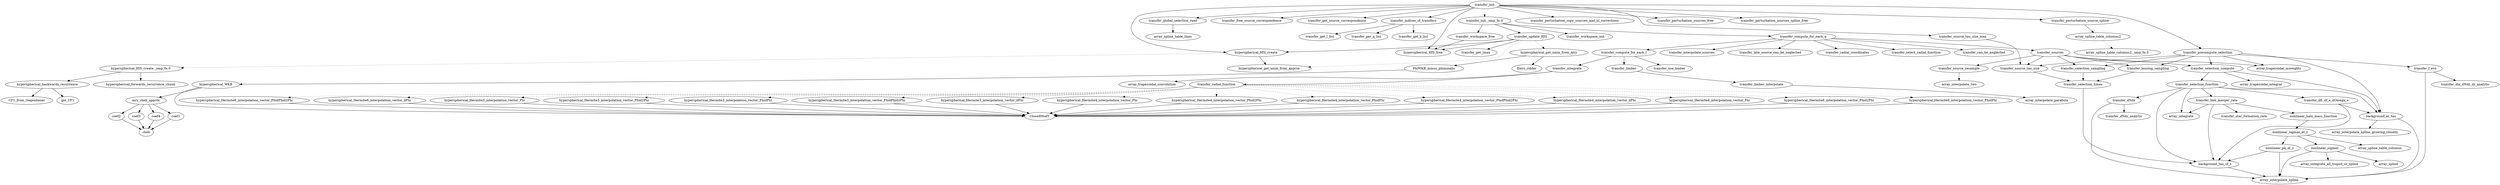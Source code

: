 digraph callgraph {
"CF1_from_Gegenbauer" [];
"ClosedModY" [];
"PhiWKB_minus_phiminabs" [];
"airy_cheb_approx" [];
"array_integrate" [];
"array_integrate_all_trapzd_or_spline" [];
"array_interpolate_parabola" [];
"array_interpolate_spline" [];
"array_interpolate_spline_growing_closeby" [];
"array_interpolate_two" [];
"array_spline" [];
"array_spline_table_columns" [];
"array_spline_table_columns2" [];
"array_spline_table_columns2._omp_fn.0" [];
"array_spline_table_lines" [];
"array_trapezoidal_convolution" [];
"array_trapezoidal_integral" [];
"array_trapezoidal_mweights" [];
"background_at_tau" [];
"background_tau_of_z" [];
"cheb" [];
"coef1" [];
"coef2" [];
"coef3" [];
"coef4" [];
"fzero_ridder" [];
"get_CF1" [];
"hyperspherical_HIS_create" [];
"hyperspherical_HIS_create._omp_fn.0" [];
"hyperspherical_HIS_free" [];
"hyperspherical_Hermite3_interpolation_vector_Phi" [];
"hyperspherical_Hermite3_interpolation_vector_Phid2Phi" [];
"hyperspherical_Hermite3_interpolation_vector_PhidPhi" [];
"hyperspherical_Hermite3_interpolation_vector_PhidPhid2Phi" [];
"hyperspherical_Hermite3_interpolation_vector_dPhi" [];
"hyperspherical_Hermite4_interpolation_vector_Phi" [];
"hyperspherical_Hermite4_interpolation_vector_Phid2Phi" [];
"hyperspherical_Hermite4_interpolation_vector_PhidPhi" [];
"hyperspherical_Hermite4_interpolation_vector_PhidPhid2Phi" [];
"hyperspherical_Hermite4_interpolation_vector_dPhi" [];
"hyperspherical_Hermite6_interpolation_vector_Phi" [];
"hyperspherical_Hermite6_interpolation_vector_Phid2Phi" [];
"hyperspherical_Hermite6_interpolation_vector_PhidPhi" [];
"hyperspherical_Hermite6_interpolation_vector_PhidPhid2Phi" [];
"hyperspherical_Hermite6_interpolation_vector_dPhi" [];
"hyperspherical_WKB" [];
"hyperspherical_backwards_recurrence" [];
"hyperspherical_forwards_recurrence_chunk" [];
"hyperspherical_get_xmin_from_Airy" [];
"hyperspherical_get_xmin_from_approx" [];
"nonlinear_halo_mass_function" [];
"nonlinear_pk_at_z" [];
"nonlinear_sigmas" [];
"nonlinear_sigmas_at_z" [];
"transfer_bbh_merger_rate" [];
"transfer_can_be_neglected" [];
"transfer_compute_for_each_l" [];
"transfer_compute_for_each_q" [];
"transfer_dE_df_e_dOmega_e" [];
"transfer_dNdz" [];
"transfer_dNdz_analytic" [];
"transfer_dln_dNdz_dz_analytic" [];
"transfer_f_evo" [];
"transfer_free_source_correspondence" [];
"transfer_get_k_list" [];
"transfer_get_l_list" [];
"transfer_get_lmax" [];
"transfer_get_q_list" [];
"transfer_get_source_correspondence" [];
"transfer_global_selection_read" [];
"transfer_indices_of_transfers" [];
"transfer_init" [];
"transfer_init._omp_fn.0" [];
"transfer_integrate" [];
"transfer_interpolate_sources" [];
"transfer_late_source_can_be_neglected" [];
"transfer_lensing_sampling" [];
"transfer_limber" [];
"transfer_limber_interpolate" [];
"transfer_perturbation_copy_sources_and_nl_corrections" [];
"transfer_perturbation_source_spline" [];
"transfer_perturbation_sources_free" [];
"transfer_perturbation_sources_spline_free" [];
"transfer_precompute_selection" [];
"transfer_radial_coordinates" [];
"transfer_radial_function" [];
"transfer_select_radial_function" [];
"transfer_selection_compute" [];
"transfer_selection_function" [];
"transfer_selection_sampling" [];
"transfer_selection_times" [];
"transfer_source_resample" [];
"transfer_source_tau_size" [];
"transfer_source_tau_size_max" [];
"transfer_sources" [];
"transfer_star_formation_rate" [];
"transfer_update_HIS" [];
"transfer_use_limber" [];
"transfer_workspace_free" [];
"transfer_workspace_init" [];
"PhiWKB_minus_phiminabs" -> "hyperspherical_WKB" [style=solid];
"airy_cheb_approx" -> "coef1" [style=solid];
"airy_cheb_approx" -> "coef2" [style=solid];
"airy_cheb_approx" -> "coef3" [style=solid];
"airy_cheb_approx" -> "coef4" [style=solid];
"array_spline_table_columns2" -> "array_spline_table_columns2._omp_fn.0" [style=dotted];
"background_at_tau" -> "array_interpolate_spline" [style=solid];
"background_at_tau" -> "array_interpolate_spline_growing_closeby" [style=solid];
"background_tau_of_z" -> "array_interpolate_spline" [style=solid];
"coef1" -> "cheb" [style=solid];
"coef2" -> "cheb" [style=solid];
"coef3" -> "cheb" [style=solid];
"coef4" -> "cheb" [style=solid];
"hyperspherical_HIS_create" -> "hyperspherical_HIS_create._omp_fn.0" [style=dotted];
"hyperspherical_HIS_create" -> "hyperspherical_get_xmin_from_approx" [style=solid];
"hyperspherical_HIS_create._omp_fn.0" -> "hyperspherical_backwards_recurrence" [style=solid];
"hyperspherical_HIS_create._omp_fn.0" -> "hyperspherical_forwards_recurrence_chunk" [style=solid];
"hyperspherical_Hermite3_interpolation_vector_Phi" -> "ClosedModY" [style=solid];
"hyperspherical_Hermite3_interpolation_vector_Phid2Phi" -> "ClosedModY" [style=solid];
"hyperspherical_Hermite3_interpolation_vector_PhidPhi" -> "ClosedModY" [style=solid];
"hyperspherical_Hermite3_interpolation_vector_PhidPhid2Phi" -> "ClosedModY" [style=solid];
"hyperspherical_Hermite3_interpolation_vector_dPhi" -> "ClosedModY" [style=solid];
"hyperspherical_Hermite4_interpolation_vector_Phi" -> "ClosedModY" [style=solid];
"hyperspherical_Hermite4_interpolation_vector_Phid2Phi" -> "ClosedModY" [style=solid];
"hyperspherical_Hermite4_interpolation_vector_PhidPhi" -> "ClosedModY" [style=solid];
"hyperspherical_Hermite4_interpolation_vector_PhidPhid2Phi" -> "ClosedModY" [style=solid];
"hyperspherical_Hermite4_interpolation_vector_dPhi" -> "ClosedModY" [style=solid];
"hyperspherical_Hermite6_interpolation_vector_Phi" -> "ClosedModY" [style=solid];
"hyperspherical_Hermite6_interpolation_vector_Phid2Phi" -> "ClosedModY" [style=solid];
"hyperspherical_Hermite6_interpolation_vector_PhidPhi" -> "ClosedModY" [style=solid];
"hyperspherical_Hermite6_interpolation_vector_PhidPhid2Phi" -> "ClosedModY" [style=solid];
"hyperspherical_Hermite6_interpolation_vector_dPhi" -> "ClosedModY" [style=solid];
"hyperspherical_WKB" -> "ClosedModY" [style=solid];
"hyperspherical_WKB" -> "airy_cheb_approx" [style=solid];
"hyperspherical_backwards_recurrence" -> "CF1_from_Gegenbauer" [style=solid];
"hyperspherical_backwards_recurrence" -> "get_CF1" [style=solid];
"hyperspherical_get_xmin_from_Airy" -> "PhiWKB_minus_phiminabs" [style=solid];
"hyperspherical_get_xmin_from_Airy" -> "fzero_ridder" [style=solid];
"nonlinear_halo_mass_function" -> "nonlinear_sigmas_at_z" [style=solid];
"nonlinear_pk_at_z" -> "array_interpolate_spline" [style=solid];
"nonlinear_pk_at_z" -> "background_tau_of_z" [style=solid];
"nonlinear_sigmas" -> "array_integrate_all_trapzd_or_spline" [style=solid];
"nonlinear_sigmas" -> "array_interpolate_spline" [style=solid];
"nonlinear_sigmas" -> "array_spline" [style=solid];
"nonlinear_sigmas_at_z" -> "array_spline_table_columns" [style=solid];
"nonlinear_sigmas_at_z" -> "nonlinear_pk_at_z" [style=solid];
"nonlinear_sigmas_at_z" -> "nonlinear_sigmas" [style=solid];
"transfer_bbh_merger_rate" -> "array_integrate" [style=solid];
"transfer_bbh_merger_rate" -> "background_tau_of_z" [style=solid];
"transfer_bbh_merger_rate" -> "nonlinear_halo_mass_function" [style=solid];
"transfer_bbh_merger_rate" -> "transfer_star_formation_rate" [style=solid];
"transfer_compute_for_each_l" -> "transfer_integrate" [style=solid];
"transfer_compute_for_each_l" -> "transfer_limber" [style=solid];
"transfer_compute_for_each_l" -> "transfer_use_limber" [style=solid];
"transfer_compute_for_each_q" -> "transfer_can_be_neglected" [style=solid];
"transfer_compute_for_each_q" -> "transfer_compute_for_each_l" [style=solid];
"transfer_compute_for_each_q" -> "transfer_interpolate_sources" [style=solid];
"transfer_compute_for_each_q" -> "transfer_late_source_can_be_neglected" [style=solid];
"transfer_compute_for_each_q" -> "transfer_radial_coordinates" [style=solid];
"transfer_compute_for_each_q" -> "transfer_select_radial_function" [style=solid];
"transfer_compute_for_each_q" -> "transfer_sources" [style=solid];
"transfer_dE_df_e_dOmega_e" -> "background_at_tau" [style=solid];
"transfer_dE_df_e_dOmega_e" -> "background_tau_of_z" [style=solid];
"transfer_dNdz" -> "array_interpolate_spline" [style=solid];
"transfer_dNdz" -> "transfer_dNdz_analytic" [style=solid];
"transfer_f_evo" -> "array_interpolate_spline" [style=solid];
"transfer_f_evo" -> "transfer_dln_dNdz_dz_analytic" [style=solid];
"transfer_global_selection_read" -> "array_spline_table_lines" [style=solid];
"transfer_indices_of_transfers" -> "transfer_get_k_list" [style=solid];
"transfer_indices_of_transfers" -> "transfer_get_l_list" [style=solid];
"transfer_indices_of_transfers" -> "transfer_get_q_list" [style=solid];
"transfer_init" -> "hyperspherical_HIS_create" [style=solid];
"transfer_init" -> "hyperspherical_HIS_free" [style=solid];
"transfer_init" -> "transfer_free_source_correspondence" [style=solid];
"transfer_init" -> "transfer_get_source_correspondence" [style=solid];
"transfer_init" -> "transfer_global_selection_read" [style=solid];
"transfer_init" -> "transfer_indices_of_transfers" [style=solid];
"transfer_init" -> "transfer_init._omp_fn.0" [style=dotted];
"transfer_init" -> "transfer_perturbation_copy_sources_and_nl_corrections" [style=solid];
"transfer_init" -> "transfer_perturbation_source_spline" [style=solid];
"transfer_init" -> "transfer_perturbation_sources_free" [style=solid];
"transfer_init" -> "transfer_perturbation_sources_spline_free" [style=solid];
"transfer_init" -> "transfer_precompute_selection" [style=solid];
"transfer_init" -> "transfer_source_tau_size_max" [style=solid];
"transfer_init._omp_fn.0" -> "transfer_compute_for_each_q" [style=solid];
"transfer_init._omp_fn.0" -> "transfer_update_HIS" [style=solid];
"transfer_init._omp_fn.0" -> "transfer_workspace_free" [style=solid];
"transfer_init._omp_fn.0" -> "transfer_workspace_init" [style=solid];
"transfer_integrate" -> "array_trapezoidal_convolution" [style=solid];
"transfer_integrate" -> "transfer_radial_function" [style=solid];
"transfer_lensing_sampling" -> "transfer_selection_times" [style=solid];
"transfer_limber" -> "transfer_limber_interpolate" [style=solid];
"transfer_limber_interpolate" -> "array_interpolate_parabola" [style=solid];
"transfer_perturbation_source_spline" -> "array_spline_table_columns2" [style=solid];
"transfer_precompute_selection" -> "array_trapezoidal_mweights" [style=solid];
"transfer_precompute_selection" -> "background_at_tau" [style=solid];
"transfer_precompute_selection" -> "transfer_f_evo" [style=solid];
"transfer_precompute_selection" -> "transfer_lensing_sampling" [style=solid];
"transfer_precompute_selection" -> "transfer_selection_compute" [style=solid];
"transfer_precompute_selection" -> "transfer_selection_sampling" [style=solid];
"transfer_precompute_selection" -> "transfer_source_tau_size" [style=solid];
"transfer_radial_function" -> "hyperspherical_Hermite3_interpolation_vector_Phi" [style=dotted];
"transfer_radial_function" -> "hyperspherical_Hermite3_interpolation_vector_Phid2Phi" [style=dotted];
"transfer_radial_function" -> "hyperspherical_Hermite3_interpolation_vector_PhidPhi" [style=dotted];
"transfer_radial_function" -> "hyperspherical_Hermite3_interpolation_vector_PhidPhid2Phi" [style=dotted];
"transfer_radial_function" -> "hyperspherical_Hermite3_interpolation_vector_dPhi" [style=dotted];
"transfer_radial_function" -> "hyperspherical_Hermite4_interpolation_vector_Phi" [style=dotted];
"transfer_radial_function" -> "hyperspherical_Hermite4_interpolation_vector_Phid2Phi" [style=dotted];
"transfer_radial_function" -> "hyperspherical_Hermite4_interpolation_vector_PhidPhi" [style=dotted];
"transfer_radial_function" -> "hyperspherical_Hermite4_interpolation_vector_PhidPhid2Phi" [style=dotted];
"transfer_radial_function" -> "hyperspherical_Hermite4_interpolation_vector_dPhi" [style=dotted];
"transfer_radial_function" -> "hyperspherical_Hermite6_interpolation_vector_Phi" [style=dotted];
"transfer_radial_function" -> "hyperspherical_Hermite6_interpolation_vector_Phid2Phi" [style=dotted];
"transfer_radial_function" -> "hyperspherical_Hermite6_interpolation_vector_PhidPhi" [style=dotted];
"transfer_radial_function" -> "hyperspherical_Hermite6_interpolation_vector_PhidPhid2Phi" [style=dotted];
"transfer_radial_function" -> "hyperspherical_Hermite6_interpolation_vector_dPhi" [style=dotted];
"transfer_selection_compute" -> "array_trapezoidal_integral" [style=solid];
"transfer_selection_compute" -> "background_at_tau" [style=solid];
"transfer_selection_compute" -> "transfer_selection_function" [style=solid];
"transfer_selection_function" -> "array_integrate" [style=solid];
"transfer_selection_function" -> "background_at_tau" [style=solid];
"transfer_selection_function" -> "background_tau_of_z" [style=solid];
"transfer_selection_function" -> "transfer_bbh_merger_rate" [style=solid];
"transfer_selection_function" -> "transfer_dE_df_e_dOmega_e" [style=solid];
"transfer_selection_function" -> "transfer_dNdz" [style=solid];
"transfer_selection_sampling" -> "transfer_selection_times" [style=solid];
"transfer_selection_times" -> "background_tau_of_z" [style=solid];
"transfer_source_resample" -> "array_interpolate_two" [style=solid];
"transfer_source_tau_size" -> "transfer_selection_times" [style=solid];
"transfer_source_tau_size_max" -> "transfer_source_tau_size" [style=solid];
"transfer_sources" -> "array_trapezoidal_mweights" [style=solid];
"transfer_sources" -> "transfer_lensing_sampling" [style=solid];
"transfer_sources" -> "transfer_selection_compute" [style=solid];
"transfer_sources" -> "transfer_selection_sampling" [style=solid];
"transfer_sources" -> "transfer_source_resample" [style=solid];
"transfer_sources" -> "transfer_source_tau_size" [style=solid];
"transfer_update_HIS" -> "hyperspherical_HIS_create" [style=solid];
"transfer_update_HIS" -> "hyperspherical_HIS_free" [style=solid];
"transfer_update_HIS" -> "hyperspherical_get_xmin_from_Airy" [style=dotted];
"transfer_update_HIS" -> "hyperspherical_get_xmin_from_approx" [style=dotted];
"transfer_update_HIS" -> "transfer_get_lmax" [style=solid];
"transfer_workspace_free" -> "hyperspherical_HIS_free" [style=solid];
}
